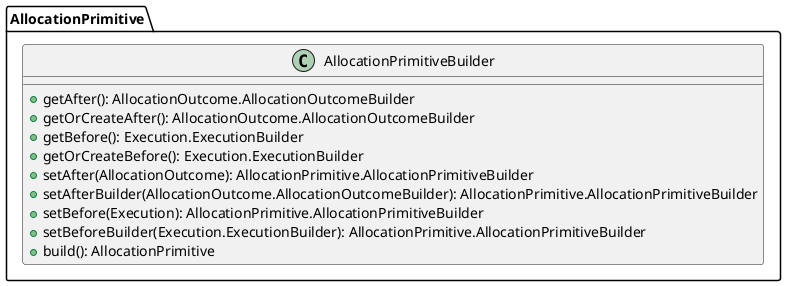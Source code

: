@startuml

    class AllocationPrimitive.AllocationPrimitiveBuilder [[AllocationPrimitive.AllocationPrimitiveBuilder.html]] {
        +getAfter(): AllocationOutcome.AllocationOutcomeBuilder
        +getOrCreateAfter(): AllocationOutcome.AllocationOutcomeBuilder
        +getBefore(): Execution.ExecutionBuilder
        +getOrCreateBefore(): Execution.ExecutionBuilder
        +setAfter(AllocationOutcome): AllocationPrimitive.AllocationPrimitiveBuilder
        +setAfterBuilder(AllocationOutcome.AllocationOutcomeBuilder): AllocationPrimitive.AllocationPrimitiveBuilder
        +setBefore(Execution): AllocationPrimitive.AllocationPrimitiveBuilder
        +setBeforeBuilder(Execution.ExecutionBuilder): AllocationPrimitive.AllocationPrimitiveBuilder
        +build(): AllocationPrimitive
    }

@enduml
